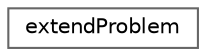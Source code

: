 digraph "Graphical Class Hierarchy"
{
 // LATEX_PDF_SIZE
  bgcolor="transparent";
  edge [fontname=Helvetica,fontsize=10,labelfontname=Helvetica,labelfontsize=10];
  node [fontname=Helvetica,fontsize=10,shape=box,height=0.2,width=0.4];
  rankdir="LR";
  Node0 [id="Node000000",label="extendProblem",height=0.2,width=0.4,color="grey40", fillcolor="white", style="filled",URL="$classextend_problem.html",tooltip=" "];
}
